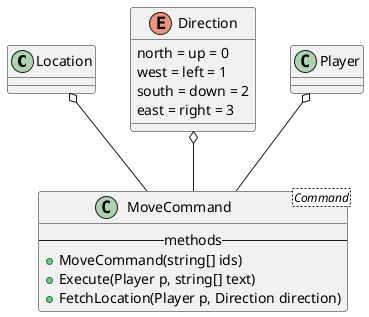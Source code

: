 @startuml

Location o-- MoveCommand
Direction o-- MoveCommand
Player o-- MoveCommand

enum Direction {
	north = up = 0
	west = left = 1
	south = down = 2
	east = right = 3
}

class MoveCommand<Command> {
	--methods--
	+MoveCommand(string[] ids)
	+Execute(Player p, string[] text)
	+FetchLocation(Player p, Direction direction)
}

@enduml
